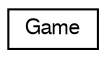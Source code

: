 digraph G
{
  edge [fontname="FreeSans",fontsize="10",labelfontname="FreeSans",labelfontsize="10"];
  node [fontname="FreeSans",fontsize="10",shape=record];
  rankdir=LR;
  Node1 [label="Game",height=0.2,width=0.4,color="black", fillcolor="white", style="filled",URL="$db/de6/classcom_1_1scoreloop_1_1client_1_1android_1_1core_1_1model_1_1_game.html"];
}
